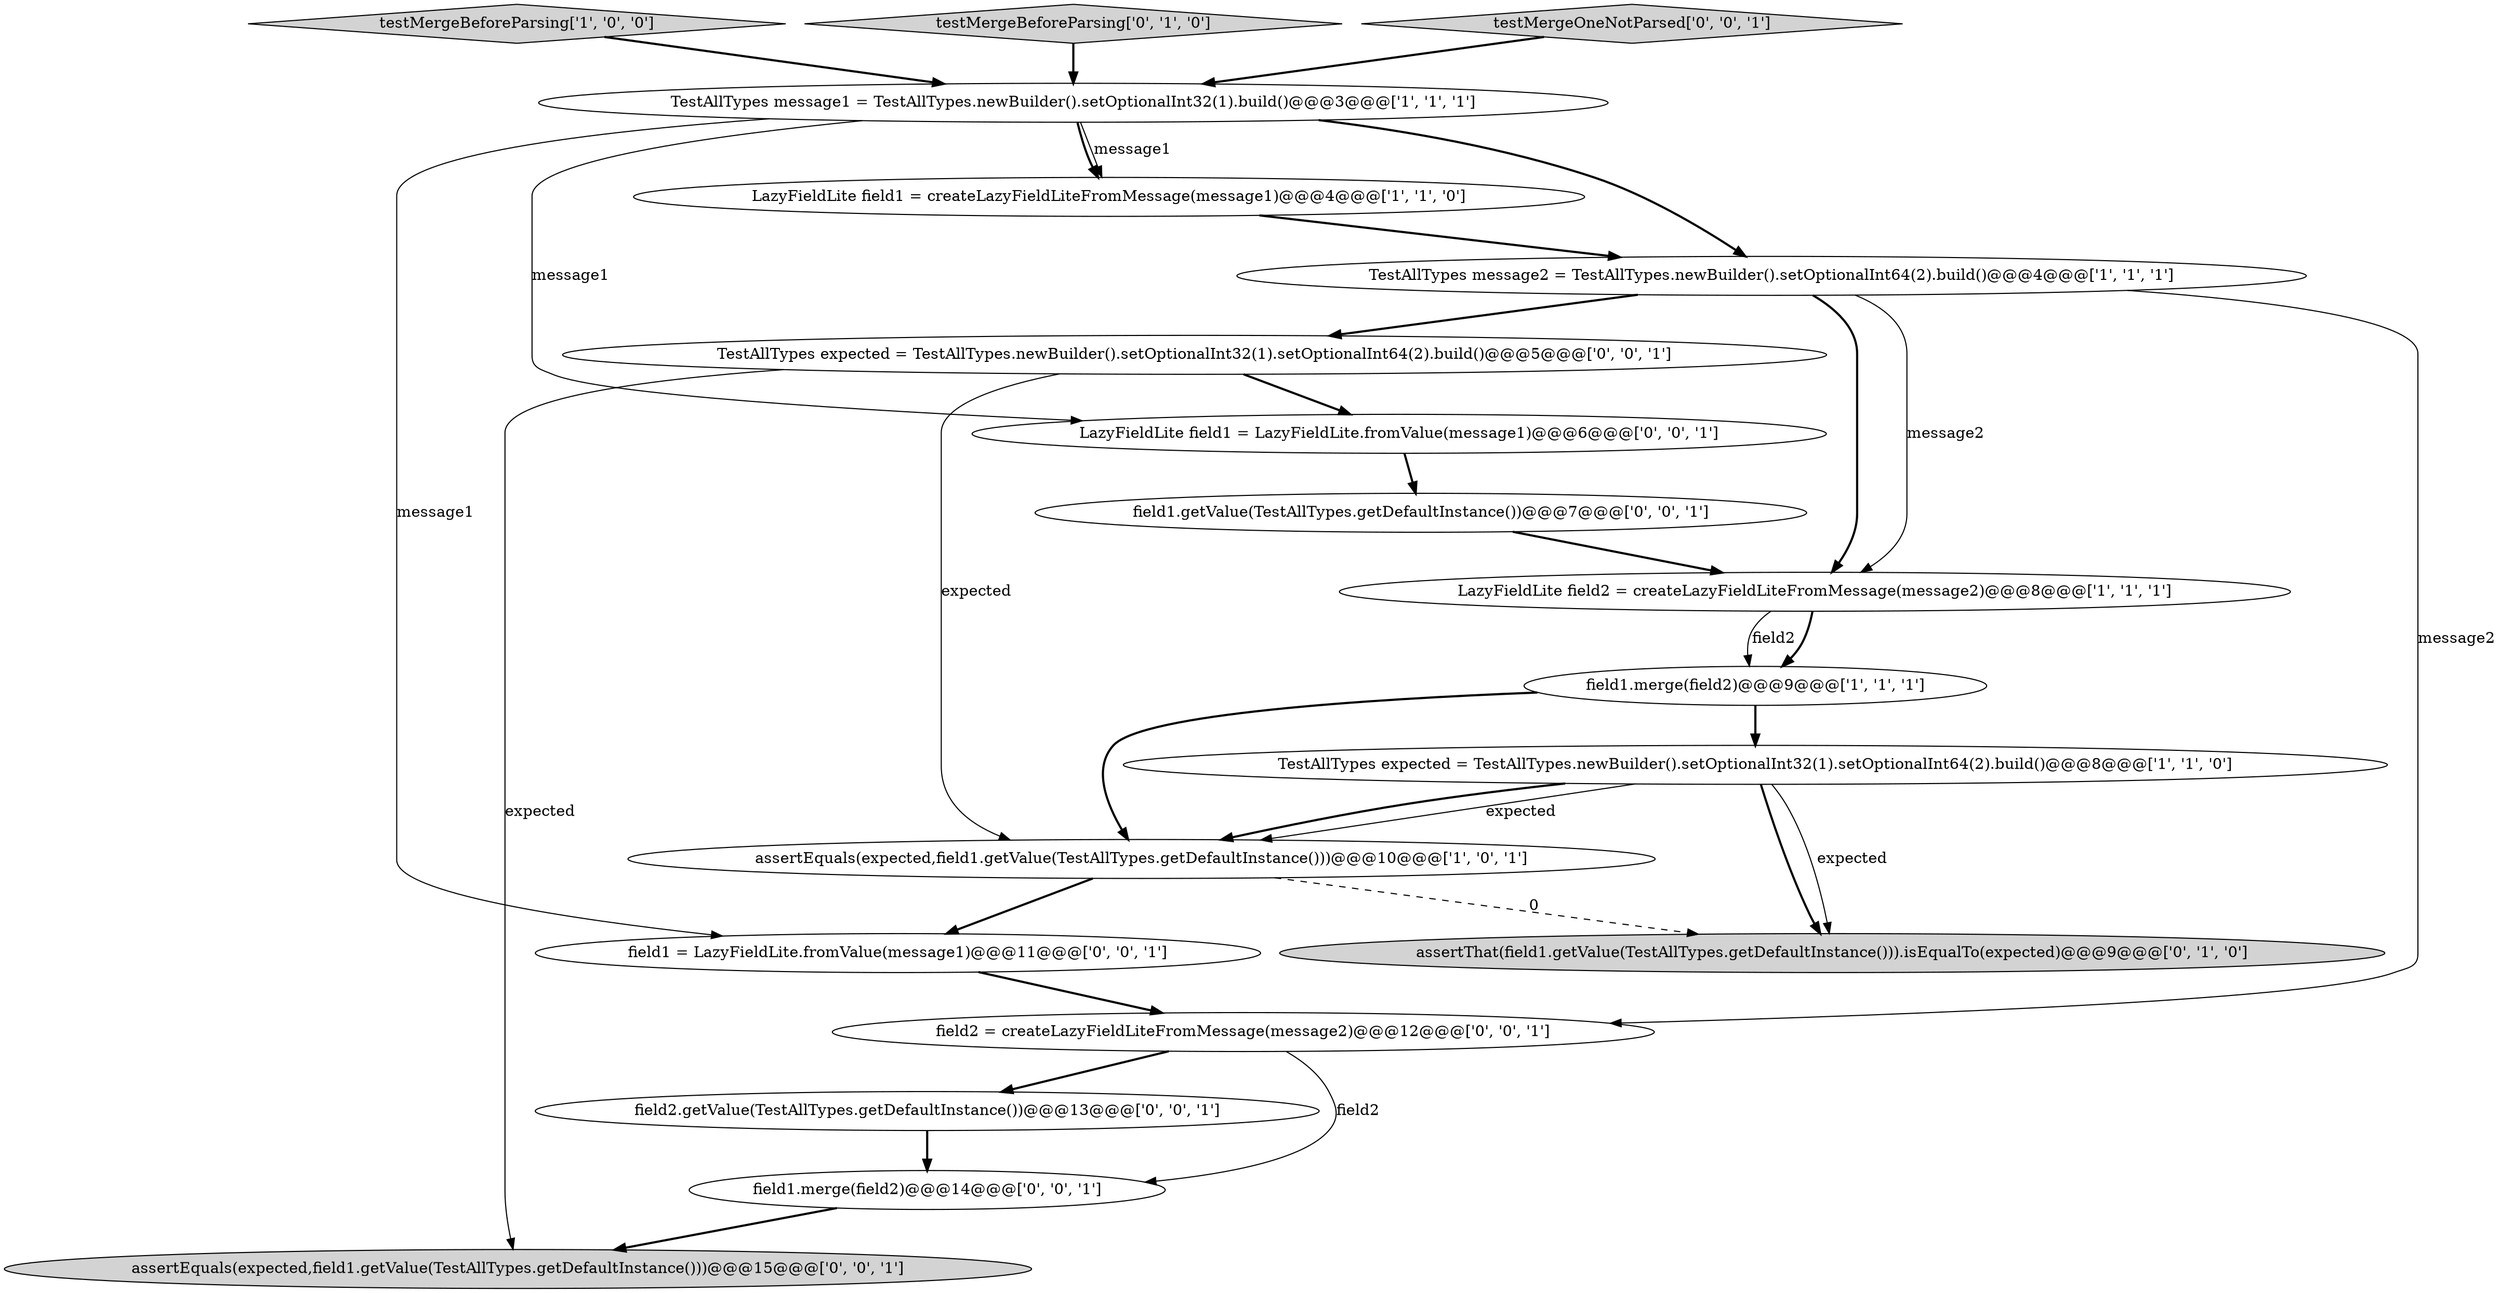 digraph {
6 [style = filled, label = "LazyFieldLite field1 = createLazyFieldLiteFromMessage(message1)@@@4@@@['1', '1', '0']", fillcolor = white, shape = ellipse image = "AAA0AAABBB1BBB"];
4 [style = filled, label = "testMergeBeforeParsing['1', '0', '0']", fillcolor = lightgray, shape = diamond image = "AAA0AAABBB1BBB"];
9 [style = filled, label = "testMergeBeforeParsing['0', '1', '0']", fillcolor = lightgray, shape = diamond image = "AAA0AAABBB2BBB"];
2 [style = filled, label = "LazyFieldLite field2 = createLazyFieldLiteFromMessage(message2)@@@8@@@['1', '1', '1']", fillcolor = white, shape = ellipse image = "AAA0AAABBB1BBB"];
5 [style = filled, label = "assertEquals(expected,field1.getValue(TestAllTypes.getDefaultInstance()))@@@10@@@['1', '0', '1']", fillcolor = white, shape = ellipse image = "AAA0AAABBB1BBB"];
13 [style = filled, label = "TestAllTypes expected = TestAllTypes.newBuilder().setOptionalInt32(1).setOptionalInt64(2).build()@@@5@@@['0', '0', '1']", fillcolor = white, shape = ellipse image = "AAA0AAABBB3BBB"];
10 [style = filled, label = "assertEquals(expected,field1.getValue(TestAllTypes.getDefaultInstance()))@@@15@@@['0', '0', '1']", fillcolor = lightgray, shape = ellipse image = "AAA0AAABBB3BBB"];
1 [style = filled, label = "TestAllTypes expected = TestAllTypes.newBuilder().setOptionalInt32(1).setOptionalInt64(2).build()@@@8@@@['1', '1', '0']", fillcolor = white, shape = ellipse image = "AAA0AAABBB1BBB"];
3 [style = filled, label = "TestAllTypes message1 = TestAllTypes.newBuilder().setOptionalInt32(1).build()@@@3@@@['1', '1', '1']", fillcolor = white, shape = ellipse image = "AAA0AAABBB1BBB"];
7 [style = filled, label = "field1.merge(field2)@@@9@@@['1', '1', '1']", fillcolor = white, shape = ellipse image = "AAA0AAABBB1BBB"];
17 [style = filled, label = "field2.getValue(TestAllTypes.getDefaultInstance())@@@13@@@['0', '0', '1']", fillcolor = white, shape = ellipse image = "AAA0AAABBB3BBB"];
14 [style = filled, label = "field2 = createLazyFieldLiteFromMessage(message2)@@@12@@@['0', '0', '1']", fillcolor = white, shape = ellipse image = "AAA0AAABBB3BBB"];
0 [style = filled, label = "TestAllTypes message2 = TestAllTypes.newBuilder().setOptionalInt64(2).build()@@@4@@@['1', '1', '1']", fillcolor = white, shape = ellipse image = "AAA0AAABBB1BBB"];
18 [style = filled, label = "field1 = LazyFieldLite.fromValue(message1)@@@11@@@['0', '0', '1']", fillcolor = white, shape = ellipse image = "AAA0AAABBB3BBB"];
15 [style = filled, label = "testMergeOneNotParsed['0', '0', '1']", fillcolor = lightgray, shape = diamond image = "AAA0AAABBB3BBB"];
12 [style = filled, label = "LazyFieldLite field1 = LazyFieldLite.fromValue(message1)@@@6@@@['0', '0', '1']", fillcolor = white, shape = ellipse image = "AAA0AAABBB3BBB"];
11 [style = filled, label = "field1.merge(field2)@@@14@@@['0', '0', '1']", fillcolor = white, shape = ellipse image = "AAA0AAABBB3BBB"];
16 [style = filled, label = "field1.getValue(TestAllTypes.getDefaultInstance())@@@7@@@['0', '0', '1']", fillcolor = white, shape = ellipse image = "AAA0AAABBB3BBB"];
8 [style = filled, label = "assertThat(field1.getValue(TestAllTypes.getDefaultInstance())).isEqualTo(expected)@@@9@@@['0', '1', '0']", fillcolor = lightgray, shape = ellipse image = "AAA1AAABBB2BBB"];
14->17 [style = bold, label=""];
3->6 [style = solid, label="message1"];
2->7 [style = bold, label=""];
6->0 [style = bold, label=""];
1->8 [style = bold, label=""];
9->3 [style = bold, label=""];
0->13 [style = bold, label=""];
0->14 [style = solid, label="message2"];
1->5 [style = solid, label="expected"];
3->6 [style = bold, label=""];
12->16 [style = bold, label=""];
16->2 [style = bold, label=""];
1->8 [style = solid, label="expected"];
13->10 [style = solid, label="expected"];
5->8 [style = dashed, label="0"];
13->12 [style = bold, label=""];
11->10 [style = bold, label=""];
3->0 [style = bold, label=""];
13->5 [style = solid, label="expected"];
5->18 [style = bold, label=""];
17->11 [style = bold, label=""];
15->3 [style = bold, label=""];
7->5 [style = bold, label=""];
7->1 [style = bold, label=""];
0->2 [style = bold, label=""];
14->11 [style = solid, label="field2"];
18->14 [style = bold, label=""];
3->12 [style = solid, label="message1"];
4->3 [style = bold, label=""];
3->18 [style = solid, label="message1"];
2->7 [style = solid, label="field2"];
0->2 [style = solid, label="message2"];
1->5 [style = bold, label=""];
}
